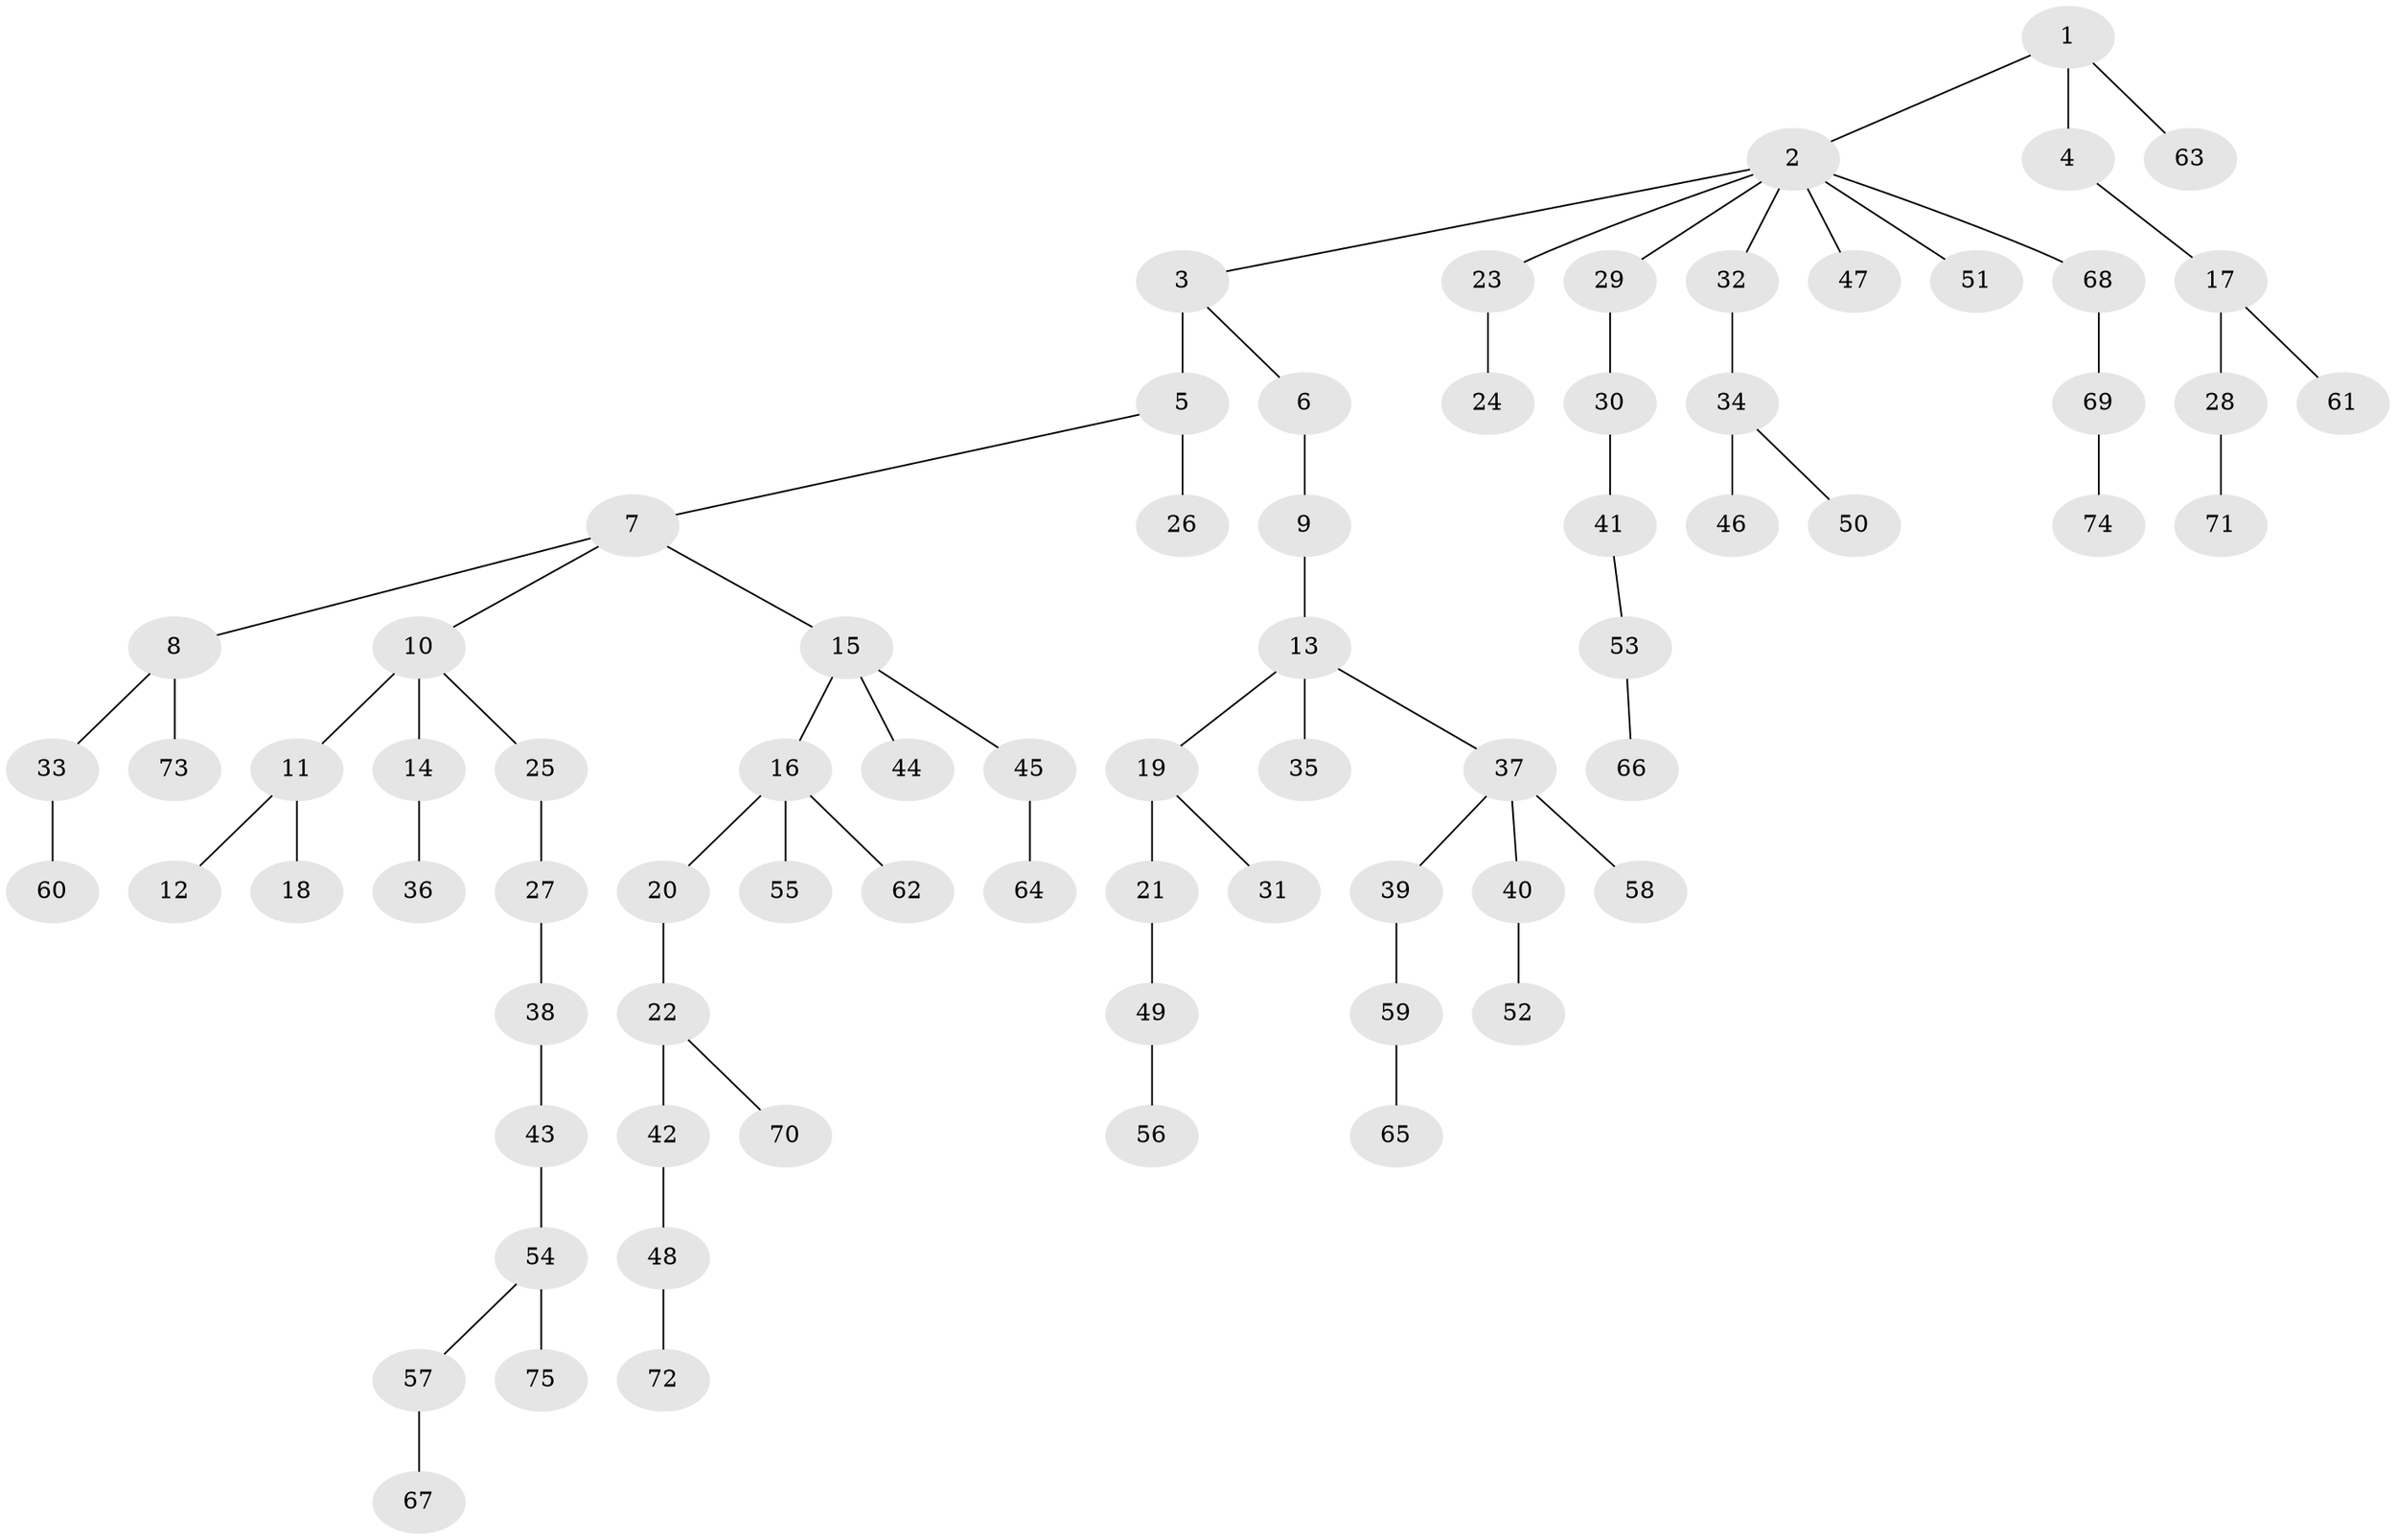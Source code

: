 // original degree distribution, {3: 0.16216216216216217, 9: 0.006756756756756757, 6: 0.033783783783783786, 2: 0.22972972972972974, 4: 0.060810810810810814, 1: 0.5, 5: 0.006756756756756757}
// Generated by graph-tools (version 1.1) at 2025/37/03/09/25 02:37:05]
// undirected, 75 vertices, 74 edges
graph export_dot {
graph [start="1"]
  node [color=gray90,style=filled];
  1;
  2;
  3;
  4;
  5;
  6;
  7;
  8;
  9;
  10;
  11;
  12;
  13;
  14;
  15;
  16;
  17;
  18;
  19;
  20;
  21;
  22;
  23;
  24;
  25;
  26;
  27;
  28;
  29;
  30;
  31;
  32;
  33;
  34;
  35;
  36;
  37;
  38;
  39;
  40;
  41;
  42;
  43;
  44;
  45;
  46;
  47;
  48;
  49;
  50;
  51;
  52;
  53;
  54;
  55;
  56;
  57;
  58;
  59;
  60;
  61;
  62;
  63;
  64;
  65;
  66;
  67;
  68;
  69;
  70;
  71;
  72;
  73;
  74;
  75;
  1 -- 2 [weight=1.0];
  1 -- 4 [weight=1.0];
  1 -- 63 [weight=1.0];
  2 -- 3 [weight=1.0];
  2 -- 23 [weight=1.0];
  2 -- 29 [weight=1.0];
  2 -- 32 [weight=1.0];
  2 -- 47 [weight=1.0];
  2 -- 51 [weight=1.0];
  2 -- 68 [weight=1.0];
  3 -- 5 [weight=3.0];
  3 -- 6 [weight=1.0];
  4 -- 17 [weight=1.0];
  5 -- 7 [weight=1.0];
  5 -- 26 [weight=1.0];
  6 -- 9 [weight=1.0];
  7 -- 8 [weight=1.0];
  7 -- 10 [weight=1.0];
  7 -- 15 [weight=1.0];
  8 -- 33 [weight=1.0];
  8 -- 73 [weight=1.0];
  9 -- 13 [weight=1.0];
  10 -- 11 [weight=2.0];
  10 -- 14 [weight=1.0];
  10 -- 25 [weight=1.0];
  11 -- 12 [weight=1.0];
  11 -- 18 [weight=1.0];
  13 -- 19 [weight=1.0];
  13 -- 35 [weight=1.0];
  13 -- 37 [weight=1.0];
  14 -- 36 [weight=1.0];
  15 -- 16 [weight=1.0];
  15 -- 44 [weight=1.0];
  15 -- 45 [weight=1.0];
  16 -- 20 [weight=1.0];
  16 -- 55 [weight=1.0];
  16 -- 62 [weight=1.0];
  17 -- 28 [weight=1.0];
  17 -- 61 [weight=1.0];
  19 -- 21 [weight=3.0];
  19 -- 31 [weight=1.0];
  20 -- 22 [weight=1.0];
  21 -- 49 [weight=1.0];
  22 -- 42 [weight=2.0];
  22 -- 70 [weight=1.0];
  23 -- 24 [weight=1.0];
  25 -- 27 [weight=2.0];
  27 -- 38 [weight=1.0];
  28 -- 71 [weight=1.0];
  29 -- 30 [weight=1.0];
  30 -- 41 [weight=1.0];
  32 -- 34 [weight=1.0];
  33 -- 60 [weight=1.0];
  34 -- 46 [weight=1.0];
  34 -- 50 [weight=1.0];
  37 -- 39 [weight=1.0];
  37 -- 40 [weight=2.0];
  37 -- 58 [weight=1.0];
  38 -- 43 [weight=1.0];
  39 -- 59 [weight=1.0];
  40 -- 52 [weight=1.0];
  41 -- 53 [weight=1.0];
  42 -- 48 [weight=1.0];
  43 -- 54 [weight=1.0];
  45 -- 64 [weight=2.0];
  48 -- 72 [weight=1.0];
  49 -- 56 [weight=1.0];
  53 -- 66 [weight=1.0];
  54 -- 57 [weight=1.0];
  54 -- 75 [weight=1.0];
  57 -- 67 [weight=1.0];
  59 -- 65 [weight=1.0];
  68 -- 69 [weight=1.0];
  69 -- 74 [weight=1.0];
}

